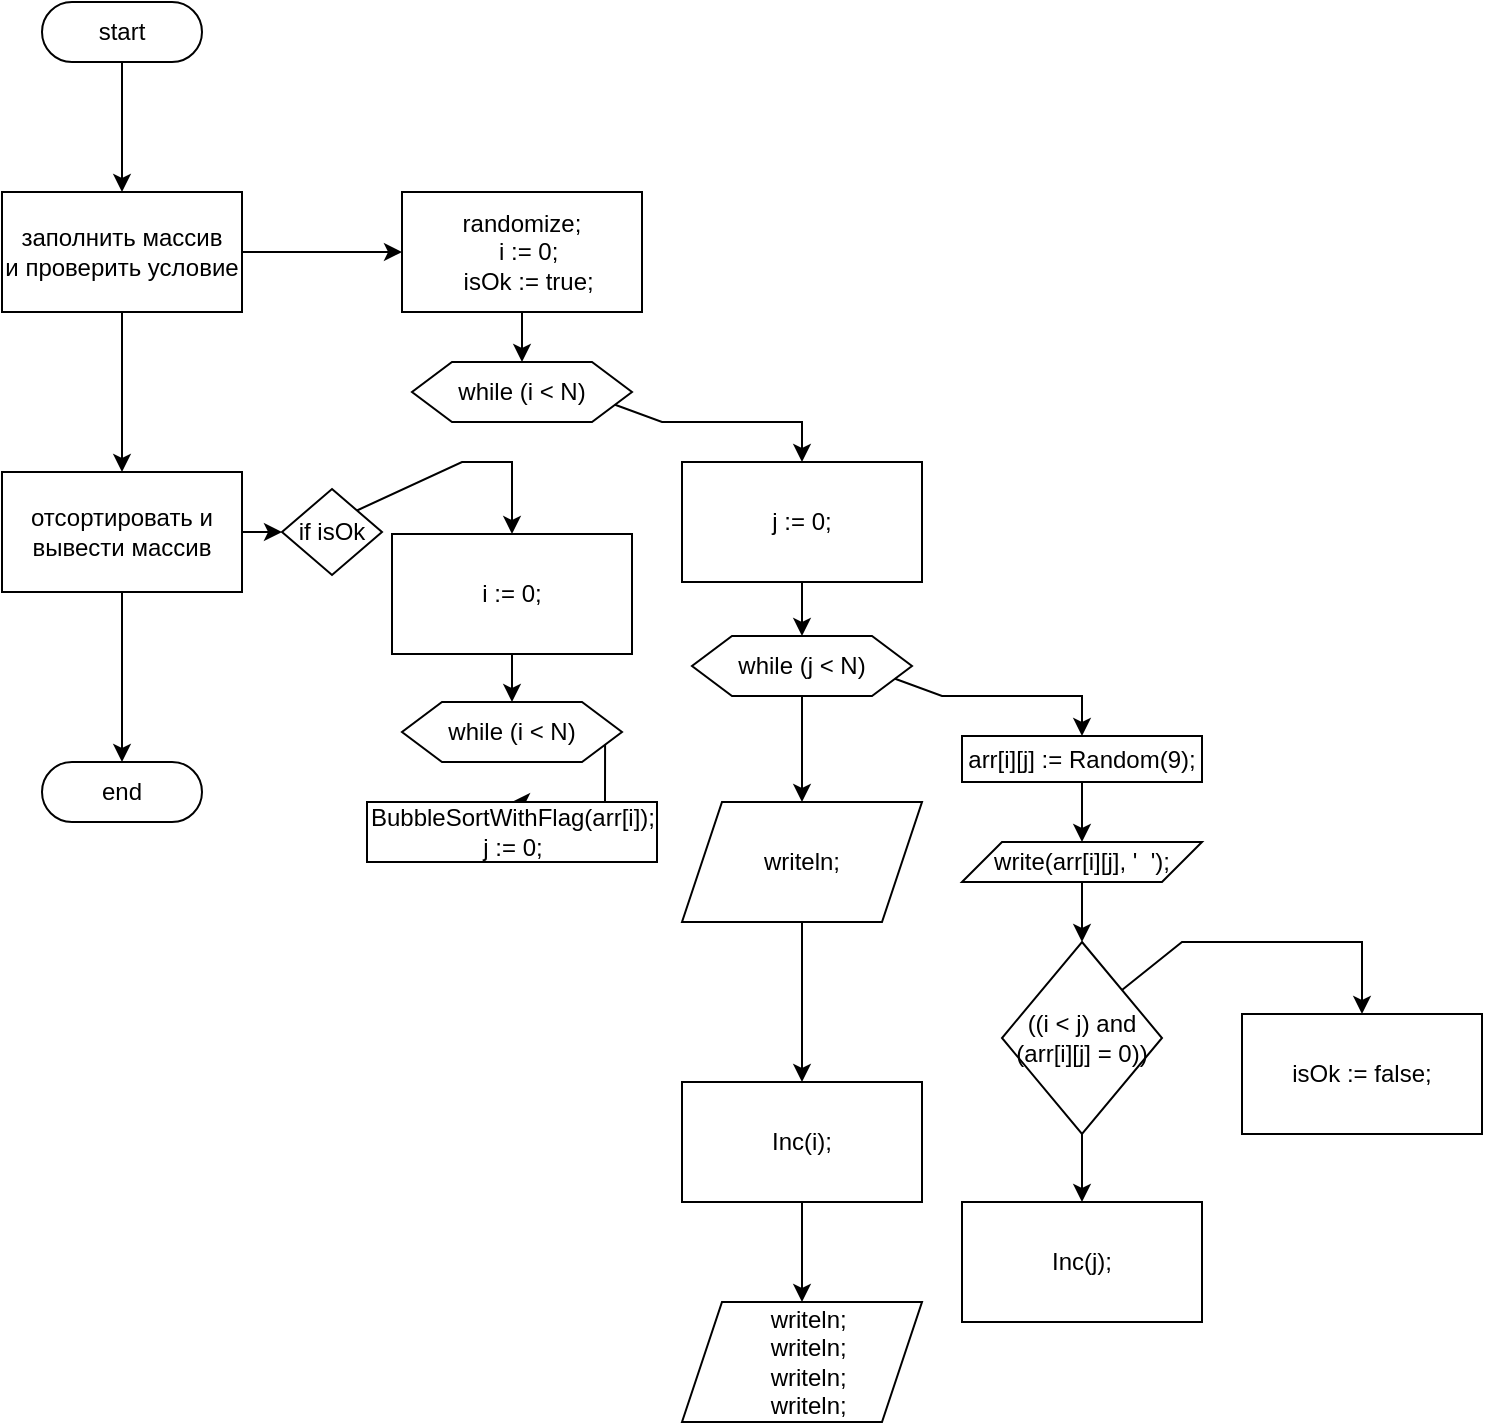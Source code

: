 <mxfile version="25.0.2">
  <diagram name="Page-1" id="HvgfgrBugwUoGLHhdeW6">
    <mxGraphModel dx="1381" dy="1171" grid="1" gridSize="10" guides="1" tooltips="1" connect="1" arrows="1" fold="1" page="1" pageScale="1" pageWidth="827" pageHeight="1169" math="0" shadow="0">
      <root>
        <mxCell id="0" />
        <mxCell id="1" parent="0" />
        <mxCell id="7GS9EMRCI1PeJ_gMOADY-4" value="" style="edgeStyle=orthogonalEdgeStyle;rounded=0;orthogonalLoop=1;jettySize=auto;html=1;" edge="1" parent="1" source="7GS9EMRCI1PeJ_gMOADY-1" target="7GS9EMRCI1PeJ_gMOADY-3">
          <mxGeometry relative="1" as="geometry" />
        </mxCell>
        <mxCell id="7GS9EMRCI1PeJ_gMOADY-1" value="start" style="html=1;dashed=0;whiteSpace=wrap;shape=mxgraph.dfd.start" vertex="1" parent="1">
          <mxGeometry x="20" y="30" width="80" height="30" as="geometry" />
        </mxCell>
        <mxCell id="7GS9EMRCI1PeJ_gMOADY-2" value="end" style="html=1;dashed=0;whiteSpace=wrap;shape=mxgraph.dfd.start" vertex="1" parent="1">
          <mxGeometry x="20" y="410" width="80" height="30" as="geometry" />
        </mxCell>
        <mxCell id="7GS9EMRCI1PeJ_gMOADY-6" value="" style="edgeStyle=orthogonalEdgeStyle;rounded=0;orthogonalLoop=1;jettySize=auto;html=1;" edge="1" parent="1" source="7GS9EMRCI1PeJ_gMOADY-3" target="7GS9EMRCI1PeJ_gMOADY-5">
          <mxGeometry relative="1" as="geometry" />
        </mxCell>
        <mxCell id="7GS9EMRCI1PeJ_gMOADY-9" value="" style="edgeStyle=orthogonalEdgeStyle;rounded=0;orthogonalLoop=1;jettySize=auto;html=1;" edge="1" parent="1" source="7GS9EMRCI1PeJ_gMOADY-3" target="7GS9EMRCI1PeJ_gMOADY-8">
          <mxGeometry relative="1" as="geometry" />
        </mxCell>
        <mxCell id="7GS9EMRCI1PeJ_gMOADY-3" value="заполнить массив&lt;div&gt;и проверить условие&lt;/div&gt;" style="whiteSpace=wrap;html=1;dashed=0;" vertex="1" parent="1">
          <mxGeometry y="125" width="120" height="60" as="geometry" />
        </mxCell>
        <mxCell id="7GS9EMRCI1PeJ_gMOADY-7" value="" style="edgeStyle=orthogonalEdgeStyle;rounded=0;orthogonalLoop=1;jettySize=auto;html=1;" edge="1" parent="1" source="7GS9EMRCI1PeJ_gMOADY-5" target="7GS9EMRCI1PeJ_gMOADY-2">
          <mxGeometry relative="1" as="geometry" />
        </mxCell>
        <mxCell id="7GS9EMRCI1PeJ_gMOADY-39" style="edgeStyle=orthogonalEdgeStyle;rounded=0;orthogonalLoop=1;jettySize=auto;html=1;exitX=1;exitY=0.5;exitDx=0;exitDy=0;entryX=0;entryY=0.5;entryDx=0;entryDy=0;" edge="1" parent="1" source="7GS9EMRCI1PeJ_gMOADY-5" target="7GS9EMRCI1PeJ_gMOADY-36">
          <mxGeometry relative="1" as="geometry" />
        </mxCell>
        <mxCell id="7GS9EMRCI1PeJ_gMOADY-5" value="отсортировать и вывести массив" style="whiteSpace=wrap;html=1;dashed=0;" vertex="1" parent="1">
          <mxGeometry y="265" width="120" height="60" as="geometry" />
        </mxCell>
        <mxCell id="7GS9EMRCI1PeJ_gMOADY-11" value="" style="edgeStyle=orthogonalEdgeStyle;rounded=0;orthogonalLoop=1;jettySize=auto;html=1;" edge="1" parent="1" source="7GS9EMRCI1PeJ_gMOADY-8" target="7GS9EMRCI1PeJ_gMOADY-10">
          <mxGeometry relative="1" as="geometry" />
        </mxCell>
        <mxCell id="7GS9EMRCI1PeJ_gMOADY-8" value="randomize;&lt;div&gt;&lt;div&gt;&amp;nbsp; i := 0;&lt;/div&gt;&lt;div&gt;&amp;nbsp; isOk := true;&lt;/div&gt;&lt;/div&gt;" style="whiteSpace=wrap;html=1;dashed=0;" vertex="1" parent="1">
          <mxGeometry x="200" y="125" width="120" height="60" as="geometry" />
        </mxCell>
        <mxCell id="7GS9EMRCI1PeJ_gMOADY-12" style="rounded=0;orthogonalLoop=1;jettySize=auto;html=1;exitX=1;exitY=0.75;exitDx=0;exitDy=0;entryX=0.5;entryY=0;entryDx=0;entryDy=0;" edge="1" parent="1" source="7GS9EMRCI1PeJ_gMOADY-10" target="7GS9EMRCI1PeJ_gMOADY-13">
          <mxGeometry relative="1" as="geometry">
            <mxPoint x="340" y="260" as="targetPoint" />
            <Array as="points">
              <mxPoint x="330" y="240" />
              <mxPoint x="400" y="240" />
            </Array>
          </mxGeometry>
        </mxCell>
        <mxCell id="7GS9EMRCI1PeJ_gMOADY-10" value="while (i &amp;lt; N)" style="shape=hexagon;perimeter=hexagonPerimeter2;whiteSpace=wrap;html=1;fixedSize=1;" vertex="1" parent="1">
          <mxGeometry x="205" y="210" width="110" height="30" as="geometry" />
        </mxCell>
        <mxCell id="7GS9EMRCI1PeJ_gMOADY-17" value="" style="edgeStyle=orthogonalEdgeStyle;rounded=0;orthogonalLoop=1;jettySize=auto;html=1;" edge="1" parent="1" source="7GS9EMRCI1PeJ_gMOADY-13" target="7GS9EMRCI1PeJ_gMOADY-14">
          <mxGeometry relative="1" as="geometry" />
        </mxCell>
        <mxCell id="7GS9EMRCI1PeJ_gMOADY-13" value="j := 0;" style="rounded=0;whiteSpace=wrap;html=1;" vertex="1" parent="1">
          <mxGeometry x="340" y="260" width="120" height="60" as="geometry" />
        </mxCell>
        <mxCell id="7GS9EMRCI1PeJ_gMOADY-30" value="" style="edgeStyle=orthogonalEdgeStyle;rounded=0;orthogonalLoop=1;jettySize=auto;html=1;" edge="1" parent="1" source="7GS9EMRCI1PeJ_gMOADY-14" target="7GS9EMRCI1PeJ_gMOADY-29">
          <mxGeometry relative="1" as="geometry" />
        </mxCell>
        <mxCell id="7GS9EMRCI1PeJ_gMOADY-14" value="while (j &amp;lt; N)" style="shape=hexagon;perimeter=hexagonPerimeter2;whiteSpace=wrap;html=1;fixedSize=1;" vertex="1" parent="1">
          <mxGeometry x="345" y="347" width="110" height="30" as="geometry" />
        </mxCell>
        <mxCell id="7GS9EMRCI1PeJ_gMOADY-15" style="rounded=0;orthogonalLoop=1;jettySize=auto;html=1;exitX=1;exitY=0.75;exitDx=0;exitDy=0;entryX=0.5;entryY=0;entryDx=0;entryDy=0;" edge="1" source="7GS9EMRCI1PeJ_gMOADY-14" target="7GS9EMRCI1PeJ_gMOADY-16" parent="1">
          <mxGeometry relative="1" as="geometry">
            <mxPoint x="480" y="397" as="targetPoint" />
            <Array as="points">
              <mxPoint x="470" y="377" />
              <mxPoint x="540" y="377" />
            </Array>
          </mxGeometry>
        </mxCell>
        <mxCell id="7GS9EMRCI1PeJ_gMOADY-20" value="" style="edgeStyle=orthogonalEdgeStyle;rounded=0;orthogonalLoop=1;jettySize=auto;html=1;" edge="1" parent="1" source="7GS9EMRCI1PeJ_gMOADY-16" target="7GS9EMRCI1PeJ_gMOADY-19">
          <mxGeometry relative="1" as="geometry" />
        </mxCell>
        <mxCell id="7GS9EMRCI1PeJ_gMOADY-16" value="arr[i][j] := Random(9);" style="rounded=0;whiteSpace=wrap;html=1;" vertex="1" parent="1">
          <mxGeometry x="480" y="397" width="120" height="23" as="geometry" />
        </mxCell>
        <mxCell id="7GS9EMRCI1PeJ_gMOADY-22" value="" style="edgeStyle=orthogonalEdgeStyle;rounded=0;orthogonalLoop=1;jettySize=auto;html=1;" edge="1" parent="1" source="7GS9EMRCI1PeJ_gMOADY-19" target="7GS9EMRCI1PeJ_gMOADY-21">
          <mxGeometry relative="1" as="geometry" />
        </mxCell>
        <mxCell id="7GS9EMRCI1PeJ_gMOADY-19" value="write(arr[i][j], &#39;&amp;nbsp; &#39;);" style="shape=parallelogram;perimeter=parallelogramPerimeter;whiteSpace=wrap;html=1;fixedSize=1;" vertex="1" parent="1">
          <mxGeometry x="480" y="450" width="120" height="20" as="geometry" />
        </mxCell>
        <mxCell id="7GS9EMRCI1PeJ_gMOADY-23" style="rounded=0;orthogonalLoop=1;jettySize=auto;html=1;exitX=1;exitY=0;exitDx=0;exitDy=0;entryX=0.5;entryY=0;entryDx=0;entryDy=0;" edge="1" parent="1" source="7GS9EMRCI1PeJ_gMOADY-21" target="7GS9EMRCI1PeJ_gMOADY-24">
          <mxGeometry relative="1" as="geometry">
            <mxPoint x="640" y="510" as="targetPoint" />
            <Array as="points">
              <mxPoint x="590" y="500" />
              <mxPoint x="680" y="500" />
            </Array>
          </mxGeometry>
        </mxCell>
        <mxCell id="7GS9EMRCI1PeJ_gMOADY-26" value="" style="edgeStyle=orthogonalEdgeStyle;rounded=0;orthogonalLoop=1;jettySize=auto;html=1;" edge="1" parent="1" source="7GS9EMRCI1PeJ_gMOADY-21" target="7GS9EMRCI1PeJ_gMOADY-25">
          <mxGeometry relative="1" as="geometry" />
        </mxCell>
        <mxCell id="7GS9EMRCI1PeJ_gMOADY-21" value="((i &amp;lt; j) and (arr[i][j] = 0))" style="rhombus;whiteSpace=wrap;html=1;" vertex="1" parent="1">
          <mxGeometry x="500" y="500" width="80" height="96" as="geometry" />
        </mxCell>
        <mxCell id="7GS9EMRCI1PeJ_gMOADY-24" value="isOk := false;" style="rounded=0;whiteSpace=wrap;html=1;" vertex="1" parent="1">
          <mxGeometry x="620" y="536" width="120" height="60" as="geometry" />
        </mxCell>
        <mxCell id="7GS9EMRCI1PeJ_gMOADY-25" value="Inc(j);" style="rounded=0;whiteSpace=wrap;html=1;" vertex="1" parent="1">
          <mxGeometry x="480" y="630" width="120" height="60" as="geometry" />
        </mxCell>
        <mxCell id="7GS9EMRCI1PeJ_gMOADY-32" value="" style="edgeStyle=orthogonalEdgeStyle;rounded=0;orthogonalLoop=1;jettySize=auto;html=1;" edge="1" parent="1" source="7GS9EMRCI1PeJ_gMOADY-29" target="7GS9EMRCI1PeJ_gMOADY-31">
          <mxGeometry relative="1" as="geometry" />
        </mxCell>
        <mxCell id="7GS9EMRCI1PeJ_gMOADY-29" value="writeln;" style="shape=parallelogram;perimeter=parallelogramPerimeter;whiteSpace=wrap;html=1;fixedSize=1;" vertex="1" parent="1">
          <mxGeometry x="340" y="430" width="120" height="60" as="geometry" />
        </mxCell>
        <mxCell id="7GS9EMRCI1PeJ_gMOADY-35" value="" style="edgeStyle=orthogonalEdgeStyle;rounded=0;orthogonalLoop=1;jettySize=auto;html=1;" edge="1" parent="1" source="7GS9EMRCI1PeJ_gMOADY-31" target="7GS9EMRCI1PeJ_gMOADY-33">
          <mxGeometry relative="1" as="geometry" />
        </mxCell>
        <mxCell id="7GS9EMRCI1PeJ_gMOADY-31" value="Inc(i);" style="whiteSpace=wrap;html=1;" vertex="1" parent="1">
          <mxGeometry x="340" y="570" width="120" height="60" as="geometry" />
        </mxCell>
        <mxCell id="7GS9EMRCI1PeJ_gMOADY-33" value="&lt;div&gt;&amp;nbsp; writeln;&lt;/div&gt;&lt;div&gt;&amp;nbsp; writeln;&lt;/div&gt;&lt;div&gt;&amp;nbsp; writeln;&lt;/div&gt;&lt;div&gt;&amp;nbsp; writeln;&lt;/div&gt;" style="shape=parallelogram;perimeter=parallelogramPerimeter;whiteSpace=wrap;html=1;fixedSize=1;" vertex="1" parent="1">
          <mxGeometry x="340" y="680" width="120" height="60" as="geometry" />
        </mxCell>
        <mxCell id="7GS9EMRCI1PeJ_gMOADY-36" value="if isOk" style="rhombus;whiteSpace=wrap;html=1;" vertex="1" parent="1">
          <mxGeometry x="140" y="273.5" width="50" height="43" as="geometry" />
        </mxCell>
        <mxCell id="7GS9EMRCI1PeJ_gMOADY-37" style="rounded=0;orthogonalLoop=1;jettySize=auto;html=1;exitX=1;exitY=0;exitDx=0;exitDy=0;entryX=0.5;entryY=0;entryDx=0;entryDy=0;" edge="1" source="7GS9EMRCI1PeJ_gMOADY-36" target="7GS9EMRCI1PeJ_gMOADY-38" parent="1">
          <mxGeometry relative="1" as="geometry">
            <mxPoint x="280" y="270" as="targetPoint" />
            <Array as="points">
              <mxPoint x="230" y="260" />
              <mxPoint x="255" y="260" />
            </Array>
          </mxGeometry>
        </mxCell>
        <mxCell id="7GS9EMRCI1PeJ_gMOADY-41" value="" style="edgeStyle=orthogonalEdgeStyle;rounded=0;orthogonalLoop=1;jettySize=auto;html=1;" edge="1" parent="1" source="7GS9EMRCI1PeJ_gMOADY-38" target="7GS9EMRCI1PeJ_gMOADY-40">
          <mxGeometry relative="1" as="geometry" />
        </mxCell>
        <mxCell id="7GS9EMRCI1PeJ_gMOADY-38" value="i := 0;" style="rounded=0;whiteSpace=wrap;html=1;" vertex="1" parent="1">
          <mxGeometry x="195" y="296" width="120" height="60" as="geometry" />
        </mxCell>
        <mxCell id="7GS9EMRCI1PeJ_gMOADY-43" value="" style="edgeStyle=orthogonalEdgeStyle;rounded=0;orthogonalLoop=1;jettySize=auto;html=1;exitX=1;exitY=0.75;exitDx=0;exitDy=0;" edge="1" parent="1" source="7GS9EMRCI1PeJ_gMOADY-40" target="7GS9EMRCI1PeJ_gMOADY-42">
          <mxGeometry relative="1" as="geometry" />
        </mxCell>
        <mxCell id="7GS9EMRCI1PeJ_gMOADY-40" value="while (i &amp;lt; N)" style="shape=hexagon;perimeter=hexagonPerimeter2;whiteSpace=wrap;html=1;fixedSize=1;" vertex="1" parent="1">
          <mxGeometry x="200" y="380" width="110" height="30" as="geometry" />
        </mxCell>
        <mxCell id="7GS9EMRCI1PeJ_gMOADY-42" value="BubbleSortWithFlag(arr[i]);&lt;div&gt;j := 0;&lt;br&gt;&lt;/div&gt;" style="rounded=0;whiteSpace=wrap;html=1;" vertex="1" parent="1">
          <mxGeometry x="182.5" y="430" width="145" height="30" as="geometry" />
        </mxCell>
      </root>
    </mxGraphModel>
  </diagram>
</mxfile>
